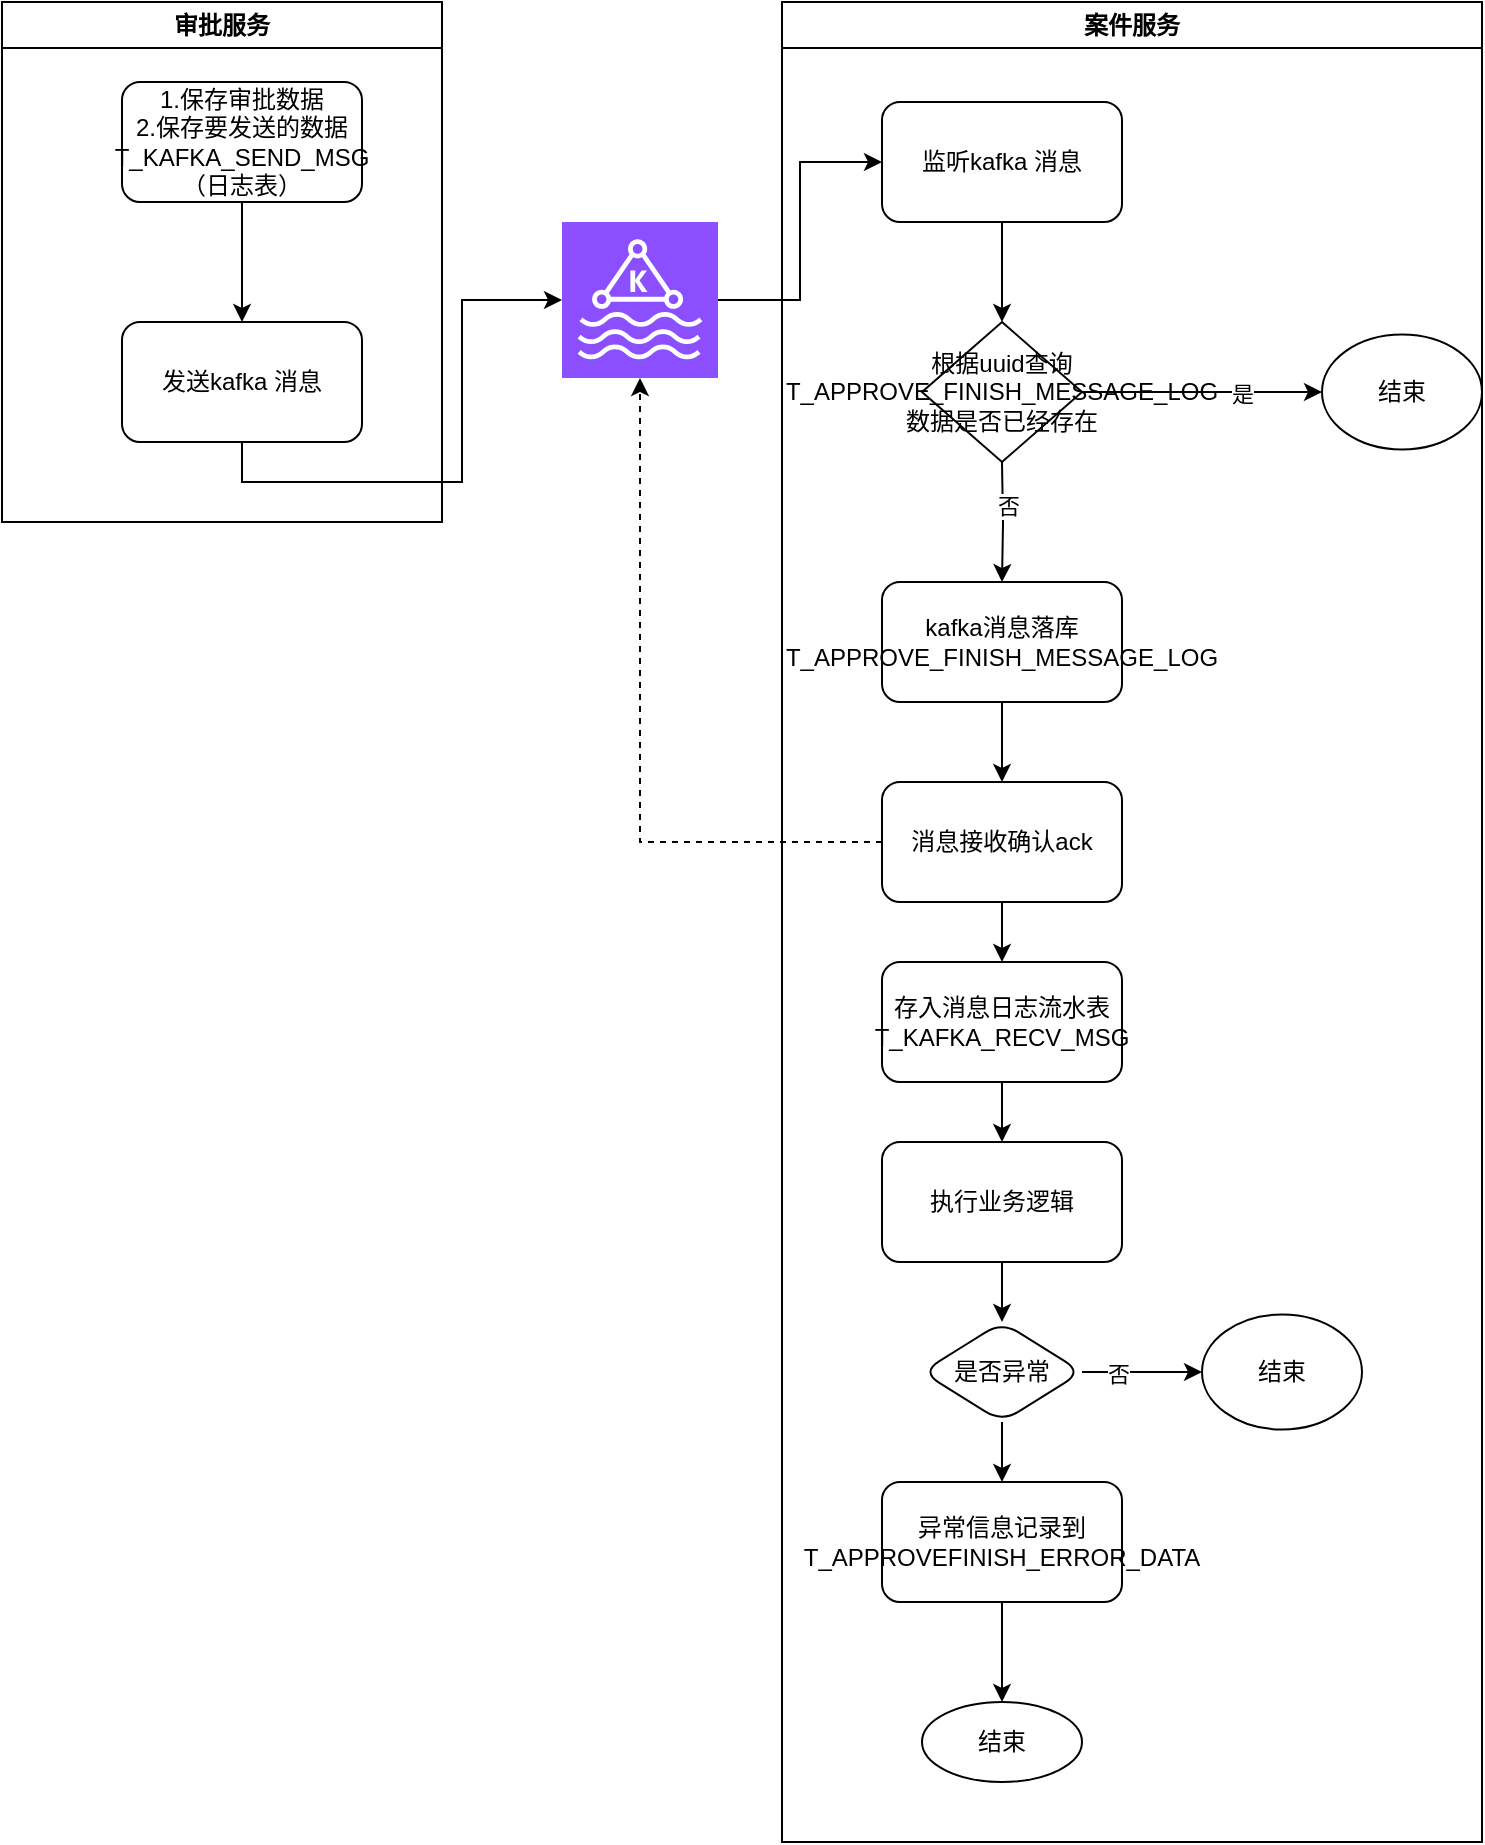 <mxfile version="22.0.8" type="github">
  <diagram name="第 1 页" id="nvpzna9e1GnrQh9cRXuR">
    <mxGraphModel dx="1434" dy="790" grid="1" gridSize="10" guides="1" tooltips="1" connect="1" arrows="1" fold="1" page="1" pageScale="1" pageWidth="827" pageHeight="1169" math="0" shadow="0">
      <root>
        <mxCell id="0" />
        <mxCell id="1" parent="0" />
        <mxCell id="T2e1q8e19z0jkwDY4RHi-17" style="edgeStyle=orthogonalEdgeStyle;rounded=0;orthogonalLoop=1;jettySize=auto;html=1;entryX=0.5;entryY=0;entryDx=0;entryDy=0;" parent="1" source="T2e1q8e19z0jkwDY4RHi-14" target="T2e1q8e19z0jkwDY4RHi-15" edge="1">
          <mxGeometry relative="1" as="geometry" />
        </mxCell>
        <mxCell id="T2e1q8e19z0jkwDY4RHi-14" value="1.保存审批数据&lt;br&gt;2.保存要发送的数据&lt;br&gt;T_KAFKA_SEND_MSG（日志表）" style="rounded=1;whiteSpace=wrap;html=1;" parent="1" vertex="1">
          <mxGeometry x="120" y="220" width="120" height="60" as="geometry" />
        </mxCell>
        <mxCell id="T2e1q8e19z0jkwDY4RHi-18" style="edgeStyle=orthogonalEdgeStyle;rounded=0;orthogonalLoop=1;jettySize=auto;html=1;exitX=0.5;exitY=1;exitDx=0;exitDy=0;" parent="1" source="T2e1q8e19z0jkwDY4RHi-15" target="T2e1q8e19z0jkwDY4RHi-16" edge="1">
          <mxGeometry relative="1" as="geometry" />
        </mxCell>
        <mxCell id="T2e1q8e19z0jkwDY4RHi-15" value="发送kafka 消息" style="rounded=1;whiteSpace=wrap;html=1;" parent="1" vertex="1">
          <mxGeometry x="120" y="340" width="120" height="60" as="geometry" />
        </mxCell>
        <mxCell id="T2e1q8e19z0jkwDY4RHi-23" style="edgeStyle=orthogonalEdgeStyle;rounded=0;orthogonalLoop=1;jettySize=auto;html=1;exitX=1;exitY=0.5;exitDx=0;exitDy=0;exitPerimeter=0;entryX=0;entryY=0.5;entryDx=0;entryDy=0;" parent="1" source="T2e1q8e19z0jkwDY4RHi-16" target="T2e1q8e19z0jkwDY4RHi-22" edge="1">
          <mxGeometry relative="1" as="geometry" />
        </mxCell>
        <mxCell id="T2e1q8e19z0jkwDY4RHi-16" value="" style="sketch=0;points=[[0,0,0],[0.25,0,0],[0.5,0,0],[0.75,0,0],[1,0,0],[0,1,0],[0.25,1,0],[0.5,1,0],[0.75,1,0],[1,1,0],[0,0.25,0],[0,0.5,0],[0,0.75,0],[1,0.25,0],[1,0.5,0],[1,0.75,0]];outlineConnect=0;fontColor=#232F3E;fillColor=#8C4FFF;strokeColor=#ffffff;dashed=0;verticalLabelPosition=bottom;verticalAlign=top;align=center;html=1;fontSize=12;fontStyle=0;aspect=fixed;shape=mxgraph.aws4.resourceIcon;resIcon=mxgraph.aws4.managed_streaming_for_kafka;" parent="1" vertex="1">
          <mxGeometry x="340" y="290" width="78" height="78" as="geometry" />
        </mxCell>
        <mxCell id="T2e1q8e19z0jkwDY4RHi-20" value="审批服务" style="swimlane;whiteSpace=wrap;html=1;" parent="1" vertex="1">
          <mxGeometry x="60" y="180" width="220" height="260" as="geometry" />
        </mxCell>
        <mxCell id="T2e1q8e19z0jkwDY4RHi-21" value="案件服务" style="swimlane;whiteSpace=wrap;html=1;movable=1;resizable=1;rotatable=1;deletable=1;editable=1;locked=0;connectable=1;" parent="1" vertex="1">
          <mxGeometry x="450" y="180" width="350" height="920" as="geometry" />
        </mxCell>
        <mxCell id="T2e1q8e19z0jkwDY4RHi-27" style="edgeStyle=orthogonalEdgeStyle;rounded=0;orthogonalLoop=1;jettySize=auto;html=1;exitX=0.5;exitY=1;exitDx=0;exitDy=0;entryX=0.5;entryY=0;entryDx=0;entryDy=0;" parent="T2e1q8e19z0jkwDY4RHi-21" target="T2e1q8e19z0jkwDY4RHi-25" edge="1">
          <mxGeometry relative="1" as="geometry">
            <mxPoint x="110" y="230" as="sourcePoint" />
          </mxGeometry>
        </mxCell>
        <mxCell id="jSHVuGOvZ5C0tjxDWZt7-7" value="否" style="edgeLabel;html=1;align=center;verticalAlign=middle;resizable=0;points=[];" vertex="1" connectable="0" parent="T2e1q8e19z0jkwDY4RHi-27">
          <mxGeometry x="-0.272" y="2" relative="1" as="geometry">
            <mxPoint as="offset" />
          </mxGeometry>
        </mxCell>
        <mxCell id="jSHVuGOvZ5C0tjxDWZt7-6" style="edgeStyle=orthogonalEdgeStyle;rounded=0;orthogonalLoop=1;jettySize=auto;html=1;exitX=0.5;exitY=1;exitDx=0;exitDy=0;" edge="1" parent="T2e1q8e19z0jkwDY4RHi-21" source="T2e1q8e19z0jkwDY4RHi-22" target="jSHVuGOvZ5C0tjxDWZt7-4">
          <mxGeometry relative="1" as="geometry" />
        </mxCell>
        <mxCell id="T2e1q8e19z0jkwDY4RHi-22" value="监听kafka 消息" style="rounded=1;whiteSpace=wrap;html=1;" parent="T2e1q8e19z0jkwDY4RHi-21" vertex="1">
          <mxGeometry x="50" y="50" width="120" height="60" as="geometry" />
        </mxCell>
        <mxCell id="T2e1q8e19z0jkwDY4RHi-29" value="" style="edgeStyle=orthogonalEdgeStyle;rounded=0;orthogonalLoop=1;jettySize=auto;html=1;" parent="T2e1q8e19z0jkwDY4RHi-21" source="T2e1q8e19z0jkwDY4RHi-25" target="T2e1q8e19z0jkwDY4RHi-28" edge="1">
          <mxGeometry relative="1" as="geometry" />
        </mxCell>
        <mxCell id="T2e1q8e19z0jkwDY4RHi-25" value="kafka消息落库&lt;br&gt;T_APPROVE_FINISH_MESSAGE_LOG" style="rounded=1;whiteSpace=wrap;html=1;" parent="T2e1q8e19z0jkwDY4RHi-21" vertex="1">
          <mxGeometry x="50" y="290" width="120" height="60" as="geometry" />
        </mxCell>
        <mxCell id="T2e1q8e19z0jkwDY4RHi-32" value="" style="edgeStyle=orthogonalEdgeStyle;rounded=0;orthogonalLoop=1;jettySize=auto;html=1;" parent="T2e1q8e19z0jkwDY4RHi-21" source="T2e1q8e19z0jkwDY4RHi-28" target="T2e1q8e19z0jkwDY4RHi-31" edge="1">
          <mxGeometry relative="1" as="geometry" />
        </mxCell>
        <mxCell id="T2e1q8e19z0jkwDY4RHi-28" value="消息接收确认ack" style="whiteSpace=wrap;html=1;rounded=1;" parent="T2e1q8e19z0jkwDY4RHi-21" vertex="1">
          <mxGeometry x="50" y="390" width="120" height="60" as="geometry" />
        </mxCell>
        <mxCell id="T2e1q8e19z0jkwDY4RHi-34" value="" style="edgeStyle=orthogonalEdgeStyle;rounded=0;orthogonalLoop=1;jettySize=auto;html=1;" parent="T2e1q8e19z0jkwDY4RHi-21" source="T2e1q8e19z0jkwDY4RHi-31" target="T2e1q8e19z0jkwDY4RHi-33" edge="1">
          <mxGeometry relative="1" as="geometry" />
        </mxCell>
        <mxCell id="T2e1q8e19z0jkwDY4RHi-31" value="存入消息日志流水表&lt;br&gt;T_KAFKA_RECV_MSG" style="rounded=1;whiteSpace=wrap;html=1;" parent="T2e1q8e19z0jkwDY4RHi-21" vertex="1">
          <mxGeometry x="50" y="480" width="120" height="60" as="geometry" />
        </mxCell>
        <mxCell id="T2e1q8e19z0jkwDY4RHi-36" value="" style="edgeStyle=orthogonalEdgeStyle;rounded=0;orthogonalLoop=1;jettySize=auto;html=1;" parent="T2e1q8e19z0jkwDY4RHi-21" source="T2e1q8e19z0jkwDY4RHi-33" target="T2e1q8e19z0jkwDY4RHi-35" edge="1">
          <mxGeometry relative="1" as="geometry" />
        </mxCell>
        <mxCell id="T2e1q8e19z0jkwDY4RHi-33" value="执行业务逻辑" style="whiteSpace=wrap;html=1;rounded=1;" parent="T2e1q8e19z0jkwDY4RHi-21" vertex="1">
          <mxGeometry x="50" y="570" width="120" height="60" as="geometry" />
        </mxCell>
        <mxCell id="T2e1q8e19z0jkwDY4RHi-38" value="" style="edgeStyle=orthogonalEdgeStyle;rounded=0;orthogonalLoop=1;jettySize=auto;html=1;" parent="T2e1q8e19z0jkwDY4RHi-21" source="T2e1q8e19z0jkwDY4RHi-35" edge="1">
          <mxGeometry relative="1" as="geometry">
            <mxPoint x="210" y="685" as="targetPoint" />
          </mxGeometry>
        </mxCell>
        <mxCell id="T2e1q8e19z0jkwDY4RHi-39" value="否" style="edgeLabel;html=1;align=center;verticalAlign=middle;resizable=0;points=[];" parent="T2e1q8e19z0jkwDY4RHi-38" vertex="1" connectable="0">
          <mxGeometry x="-0.407" y="-1" relative="1" as="geometry">
            <mxPoint as="offset" />
          </mxGeometry>
        </mxCell>
        <mxCell id="T2e1q8e19z0jkwDY4RHi-42" value="" style="edgeStyle=orthogonalEdgeStyle;rounded=0;orthogonalLoop=1;jettySize=auto;html=1;" parent="T2e1q8e19z0jkwDY4RHi-21" source="T2e1q8e19z0jkwDY4RHi-35" target="T2e1q8e19z0jkwDY4RHi-41" edge="1">
          <mxGeometry relative="1" as="geometry" />
        </mxCell>
        <mxCell id="T2e1q8e19z0jkwDY4RHi-35" value="是否异常" style="rhombus;whiteSpace=wrap;html=1;rounded=1;" parent="T2e1q8e19z0jkwDY4RHi-21" vertex="1">
          <mxGeometry x="70" y="660" width="80" height="50" as="geometry" />
        </mxCell>
        <mxCell id="T2e1q8e19z0jkwDY4RHi-40" value="结束" style="ellipse;whiteSpace=wrap;html=1;" parent="T2e1q8e19z0jkwDY4RHi-21" vertex="1">
          <mxGeometry x="210" y="656.25" width="80" height="57.5" as="geometry" />
        </mxCell>
        <mxCell id="T2e1q8e19z0jkwDY4RHi-44" value="" style="edgeStyle=orthogonalEdgeStyle;rounded=0;orthogonalLoop=1;jettySize=auto;html=1;" parent="T2e1q8e19z0jkwDY4RHi-21" source="T2e1q8e19z0jkwDY4RHi-41" target="T2e1q8e19z0jkwDY4RHi-43" edge="1">
          <mxGeometry relative="1" as="geometry" />
        </mxCell>
        <mxCell id="T2e1q8e19z0jkwDY4RHi-41" value="异常信息记录到&lt;br&gt;T_APPROVEFINISH_ERROR_DATA" style="whiteSpace=wrap;html=1;rounded=1;" parent="T2e1q8e19z0jkwDY4RHi-21" vertex="1">
          <mxGeometry x="50" y="740" width="120" height="60" as="geometry" />
        </mxCell>
        <mxCell id="T2e1q8e19z0jkwDY4RHi-43" value="结束" style="ellipse;whiteSpace=wrap;html=1;rounded=1;" parent="T2e1q8e19z0jkwDY4RHi-21" vertex="1">
          <mxGeometry x="70" y="850" width="80" height="40" as="geometry" />
        </mxCell>
        <mxCell id="jSHVuGOvZ5C0tjxDWZt7-9" style="edgeStyle=orthogonalEdgeStyle;rounded=0;orthogonalLoop=1;jettySize=auto;html=1;exitX=1;exitY=0.5;exitDx=0;exitDy=0;entryX=0;entryY=0.5;entryDx=0;entryDy=0;" edge="1" parent="T2e1q8e19z0jkwDY4RHi-21" source="jSHVuGOvZ5C0tjxDWZt7-4" target="jSHVuGOvZ5C0tjxDWZt7-8">
          <mxGeometry relative="1" as="geometry" />
        </mxCell>
        <mxCell id="jSHVuGOvZ5C0tjxDWZt7-10" value="是" style="edgeLabel;html=1;align=center;verticalAlign=middle;resizable=0;points=[];" vertex="1" connectable="0" parent="jSHVuGOvZ5C0tjxDWZt7-9">
          <mxGeometry x="0.333" y="-1" relative="1" as="geometry">
            <mxPoint as="offset" />
          </mxGeometry>
        </mxCell>
        <mxCell id="jSHVuGOvZ5C0tjxDWZt7-4" value="根据uuid查询T_APPROVE_FINISH_MESSAGE_LOG数据是否已经存在" style="rhombus;whiteSpace=wrap;html=1;" vertex="1" parent="T2e1q8e19z0jkwDY4RHi-21">
          <mxGeometry x="70" y="160" width="80" height="70" as="geometry" />
        </mxCell>
        <mxCell id="jSHVuGOvZ5C0tjxDWZt7-8" value="结束" style="ellipse;whiteSpace=wrap;html=1;" vertex="1" parent="T2e1q8e19z0jkwDY4RHi-21">
          <mxGeometry x="270" y="166.25" width="80" height="57.5" as="geometry" />
        </mxCell>
        <mxCell id="T2e1q8e19z0jkwDY4RHi-30" style="edgeStyle=orthogonalEdgeStyle;rounded=0;orthogonalLoop=1;jettySize=auto;html=1;exitX=0;exitY=0.5;exitDx=0;exitDy=0;dashed=1;" parent="1" source="T2e1q8e19z0jkwDY4RHi-28" target="T2e1q8e19z0jkwDY4RHi-16" edge="1">
          <mxGeometry relative="1" as="geometry" />
        </mxCell>
      </root>
    </mxGraphModel>
  </diagram>
</mxfile>
